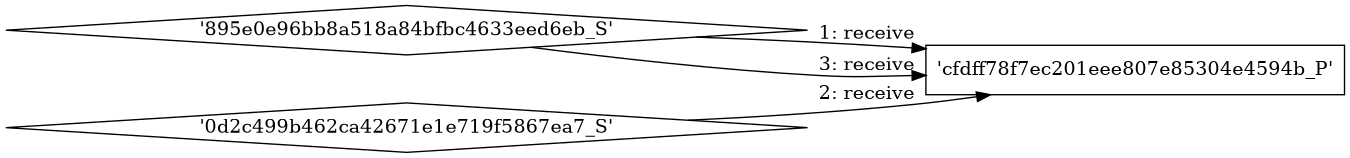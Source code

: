 digraph "D:\Learning\Paper\apt\基于CTI的攻击预警\Dataset\攻击图\ASGfromALLCTI\Overview of rapid cyberattacks.dot" {
rankdir="LR"
size="9"
fixedsize="false"
splines="true"
nodesep=0.3
ranksep=0
fontsize=10
overlap="scalexy"
engine= "neato"
	"'cfdff78f7ec201eee807e85304e4594b_P'" [node_type=Process shape=box]
	"'895e0e96bb8a518a84bfbc4633eed6eb_S'" [node_type=Socket shape=diamond]
	"'895e0e96bb8a518a84bfbc4633eed6eb_S'" -> "'cfdff78f7ec201eee807e85304e4594b_P'" [label="1: receive"]
	"'cfdff78f7ec201eee807e85304e4594b_P'" [node_type=Process shape=box]
	"'0d2c499b462ca42671e1e719f5867ea7_S'" [node_type=Socket shape=diamond]
	"'0d2c499b462ca42671e1e719f5867ea7_S'" -> "'cfdff78f7ec201eee807e85304e4594b_P'" [label="2: receive"]
	"'cfdff78f7ec201eee807e85304e4594b_P'" [node_type=Process shape=box]
	"'895e0e96bb8a518a84bfbc4633eed6eb_S'" [node_type=Socket shape=diamond]
	"'895e0e96bb8a518a84bfbc4633eed6eb_S'" -> "'cfdff78f7ec201eee807e85304e4594b_P'" [label="3: receive"]
}
